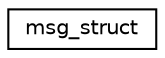 digraph "Graphical Class Hierarchy"
{
  edge [fontname="Helvetica",fontsize="10",labelfontname="Helvetica",labelfontsize="10"];
  node [fontname="Helvetica",fontsize="10",shape=record];
  rankdir="LR";
  Node1 [label="msg_struct",height=0.2,width=0.4,color="black", fillcolor="white", style="filled",URL="$structmsg__struct.html"];
}
